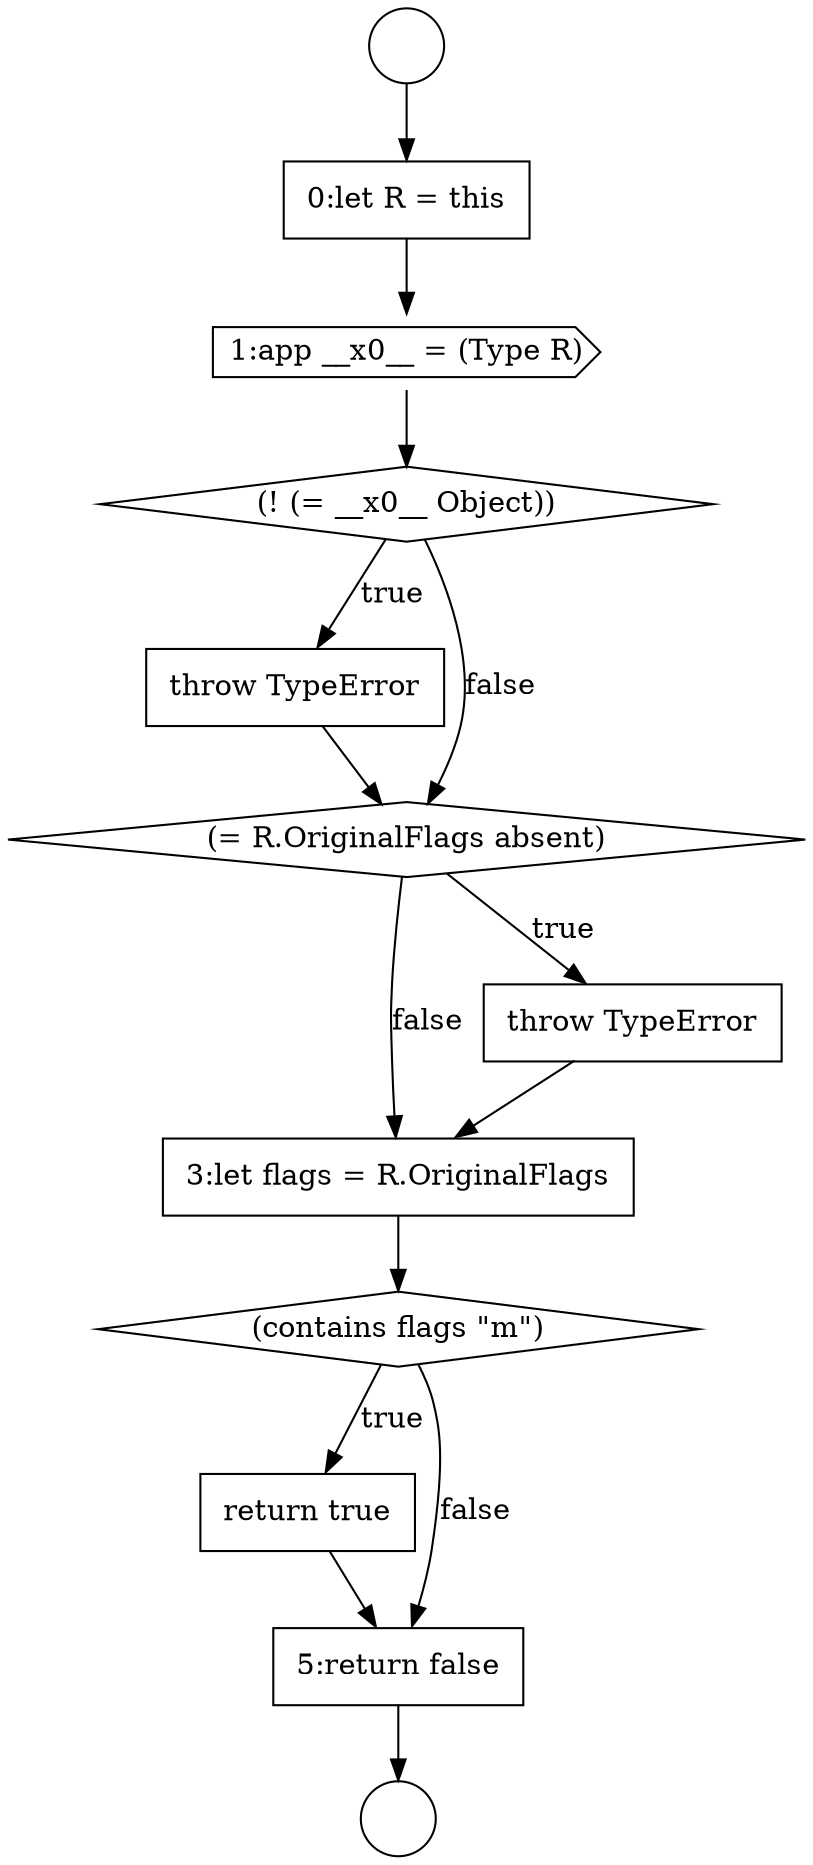 digraph {
  node12901 [shape=none, margin=0, label=<<font color="black">
    <table border="0" cellborder="1" cellspacing="0" cellpadding="10">
      <tr><td align="left">0:let R = this</td></tr>
    </table>
  </font>> color="black" fillcolor="white" style=filled]
  node12907 [shape=none, margin=0, label=<<font color="black">
    <table border="0" cellborder="1" cellspacing="0" cellpadding="10">
      <tr><td align="left">3:let flags = R.OriginalFlags</td></tr>
    </table>
  </font>> color="black" fillcolor="white" style=filled]
  node12906 [shape=none, margin=0, label=<<font color="black">
    <table border="0" cellborder="1" cellspacing="0" cellpadding="10">
      <tr><td align="left">throw TypeError</td></tr>
    </table>
  </font>> color="black" fillcolor="white" style=filled]
  node12902 [shape=cds, label=<<font color="black">1:app __x0__ = (Type R)</font>> color="black" fillcolor="white" style=filled]
  node12909 [shape=none, margin=0, label=<<font color="black">
    <table border="0" cellborder="1" cellspacing="0" cellpadding="10">
      <tr><td align="left">return true</td></tr>
    </table>
  </font>> color="black" fillcolor="white" style=filled]
  node12899 [shape=circle label=" " color="black" fillcolor="white" style=filled]
  node12903 [shape=diamond, label=<<font color="black">(! (= __x0__ Object))</font>> color="black" fillcolor="white" style=filled]
  node12900 [shape=circle label=" " color="black" fillcolor="white" style=filled]
  node12904 [shape=none, margin=0, label=<<font color="black">
    <table border="0" cellborder="1" cellspacing="0" cellpadding="10">
      <tr><td align="left">throw TypeError</td></tr>
    </table>
  </font>> color="black" fillcolor="white" style=filled]
  node12908 [shape=diamond, label=<<font color="black">(contains flags &quot;m&quot;)</font>> color="black" fillcolor="white" style=filled]
  node12910 [shape=none, margin=0, label=<<font color="black">
    <table border="0" cellborder="1" cellspacing="0" cellpadding="10">
      <tr><td align="left">5:return false</td></tr>
    </table>
  </font>> color="black" fillcolor="white" style=filled]
  node12905 [shape=diamond, label=<<font color="black">(= R.OriginalFlags absent)</font>> color="black" fillcolor="white" style=filled]
  node12899 -> node12901 [ color="black"]
  node12902 -> node12903 [ color="black"]
  node12906 -> node12907 [ color="black"]
  node12908 -> node12909 [label=<<font color="black">true</font>> color="black"]
  node12908 -> node12910 [label=<<font color="black">false</font>> color="black"]
  node12903 -> node12904 [label=<<font color="black">true</font>> color="black"]
  node12903 -> node12905 [label=<<font color="black">false</font>> color="black"]
  node12904 -> node12905 [ color="black"]
  node12907 -> node12908 [ color="black"]
  node12905 -> node12906 [label=<<font color="black">true</font>> color="black"]
  node12905 -> node12907 [label=<<font color="black">false</font>> color="black"]
  node12901 -> node12902 [ color="black"]
  node12909 -> node12910 [ color="black"]
  node12910 -> node12900 [ color="black"]
}
